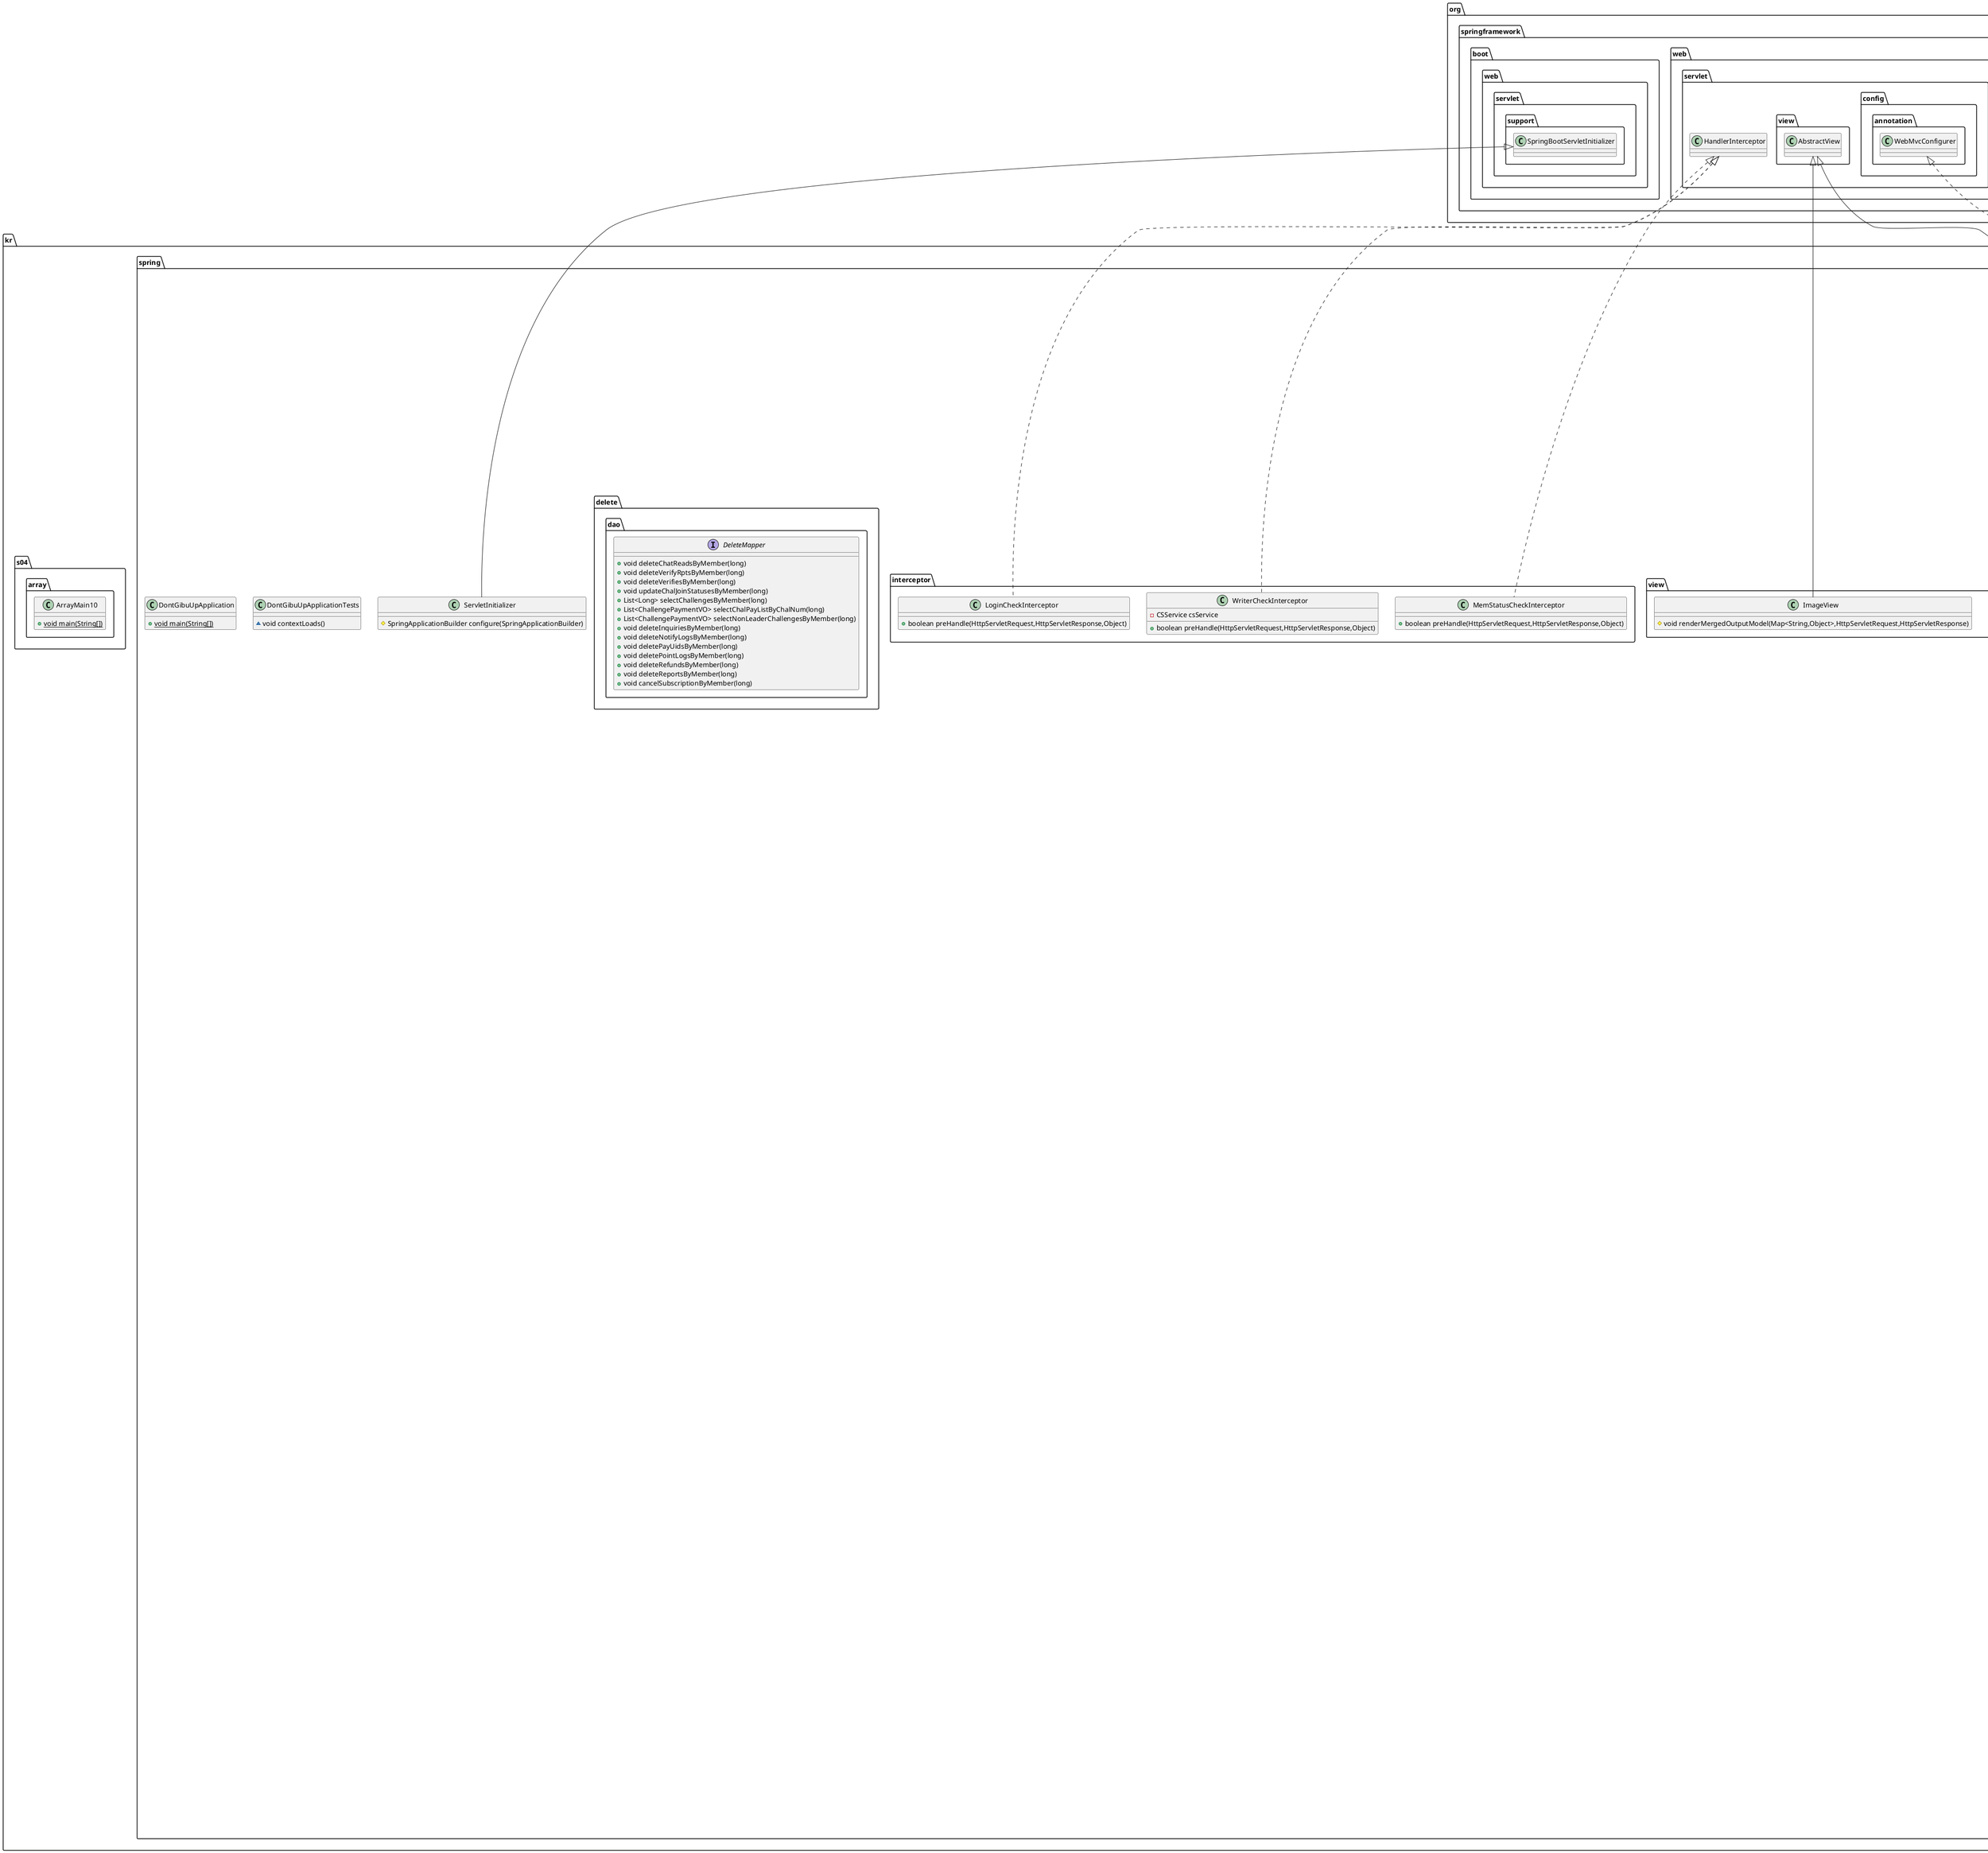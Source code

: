 @startuml
interface kr.spring.subscription.service.SubscriptionService {
+ long getSub_num()
+ void insertSubscription(SubscriptionVO)
+ void endSubscription(long)
+ SubscriptionVO getSubscriptionBySub_num(long)
+ void deleteSubscription(long)
+ int getTodayDate()
+ String getImpKeys(int)
+ String getImpSecret(int)
+ String getToken(int)
+ List<SubscriptionVO> getSubscriptionByDay(int)
+ void updateSub_status(long)
+ List<SubscriptionVO> getSubscriptionByMem_numWithCategories(long)
+ int getSubscriptionCountbyMem_num(long)
+ void modifyPayMethod(SubscriptionVO)
+ List<SubscriptionVO> getSubscriptionByD1(int)
+ int getSubscriptionCount(Map<String,Object>)
+ List<SubscriptionVO> getSubscription(Map<String,Object>)
+ long getPurchase_num(String)
+ long getDboxDoNum(String)
}

class kr.spring.point.service.PointServiceImpl {
~ PointMapper pointMapper
~ MemberMapper memberMapper
+ void insertPointLog(PointVO)
+ List<PointVO> getMemberPointList(Map<String,Object>)
+ Integer getMPointRowCount(Map<String,Object>)
+ void updateMemPointByAdmin(PointVO)
}


class kr.spring.config.SecurityConfig {
+ PasswordEncoder getPasswordEncoder()
+ SecurityFilterChain filterChain(HttpSecurity)
}

interface kr.spring.dbox.service.DboxService {
+ Long insertDbox(DboxVO)
+ void updateDboxStatus(long,int)
+ void updateDboxAcomment(long,String)
+ Integer selectListCount(Map<String,Object>)
+ List<DboxVO> selectList(Map<String,Object>)
+ Integer selectAdminListCount(Map<String,Object>)
+ List<DboxVO> selectAdminList(Map<String,Object>)
+ List<DboxVO> selectStatusUpdateList(int)
+ DboxVO selectDbox(long)
+ List<DboxVO> mainDboxList()
+ List<DboxBudgetVO> selectDboxBudgets(long)
+ void insertDboxDonation(DboxDonationVO)
+ List<DboxDonationVO> selectDboxDonations(long)
+ Integer selectDboxDonationsCount(long)
+ Long selecDoantionTotal(long)
+ DboxResultVO selectDboxResult(long)
+ void updatePayStatus(long,long)
+ int getDboxCountbyMem_num(Map<String,Object>)
+ List<DboxVO> getDboxByMem_num(Map<String,Object>)
+ List<DboxDonationVO> getDboxDonationVODboxNum(long)
+ void refund(RefundVO,DboxDonationVO)
}

class kr.spring.challenge.vo.ChallengeJoinVO {
- long chal_joi_num
- long chal_num
- long mem_num
- Integer dcate_num
- Double chal_joi_rate
- Double chal_joi_total
- Integer chal_joi_success
- Double chal_joi_refund
- Integer chal_joi_status
- Date chal_joi_date
- String chal_joi_ip
- String chal_title
- String chal_sdate
- String chal_edate
- Long chal_fee
- String dcate_charity
- int chal_freq
- String mem_nick
- String mem_photo
- int reported_num
- boolean isHost
}

interface kr.spring.config.validation.ValidationSequence {
}
interface kr.spring.goods.service.PurchaseService {
~ void insertPurchase(PurchaseVO)
~ List<CartVO> getPurchaseItems(long)
~ List<PurchaseVO> getPurchaseListByMember(long)
~ List<PurchaseVO> getAllPurchases()
~ void updateDeliveryStatus(int,String)
~ void updateRefundStatus(String,int)
~ void insertPurchaseWithCartItems(PurchaseVO)
~ void insertPurchaseItems(CartVO)
~ Long getSeq()
~ void updateDeliveryStatusByImpUid(String,String)
~ void updateStock(Map<String,Object>)
~ void updateStock(Long,Long,Integer)
~ Long getLastInsertedPurchaseNum()
~ PurchaseVO getPurchaseByImpUid(String)
}

interface kr.spring.cart.service.CartService {
+ void insertOrUpdateCart(CartVO)
+ List<CartVO> cartList(Map<String,Object>)
+ Integer cartRowCount(Map<String,Object>)
+ void deleteCart(int)
+ void updateCartQuantity(int,int)
}

class kr.spring.challenge.scheduler.ChallengeScheduler {
- {static} Logger logger
- ChallengeService challengeService
+ void processTodayExpiredChallenges()
}


interface kr.spring.payuid.service.PayuidService {
+ void registerPayUId(PayuidVO)
+ void deletePayuid(String)
+ List<PayuidVO> getPayUId(long)
+ PayuidVO getPayuidByMethod(PayuidVO)
+ PayuidVO getPayuidVOByPayuid(String)
+ String generateUUIDFromMem_num(long)
}

class kr.spring.member.controller.MemberController {
- MemberService memberService
- MemberOAuthService memberOAuthService
- RestTemplate restTemplate
- EmailService emailService
- ServletContext servletContext
- NotifyService notifyService
- String k_client_id
- String k_redirect_uri
- String k_client_secret
- String n_client_id
- String n_redirect_uri
- String n_client_secret
+ MemberVO initCommand()
+ String signupForm(String,HttpSession)
+ String signup(MemberVO,BindingResult,RedirectAttributes,HttpServletRequest,HttpSession)
+ String signupResult(Model,HttpSession)
+ String getKakaoLogin()
+ ResponseEntity<?> kakaoCallback(String,RedirectAttributes,HttpSession)
+ String signupFormKakao(HttpSession,Model)
+ String signupKakao(MemberVO,BindingResult,Model,HttpServletRequest,HttpSession)
+ String getNaverLogin()
~ ResponseEntity<?> naverCallback(String,String,RedirectAttributes,HttpSession)
+ String loginForm(HttpSession,Model)
+ String login(MemberVO,BindingResult,HttpSession)
+ String logout(HttpSession)
+ String logoutNaver(HttpSession)
+ String findPasswordForm()
+ String findPassword(String,HttpSession,Model,HttpServletRequest)
+ String changePasswordForm()
+ String changePassword(MemberVO,BindingResult,Model,HttpServletRequest,HttpSession)
+ String changePasswordResult(Model,HttpSession)
- String loadHtmlTemplate(String,String)
- String adminMemberList(int,int,String,String,Model)
- String adminMemberPoint(int,int,String,String,Model)
+ String statusAdmin(long,Model)
+ String authChange(long,int)
}


class kr.spring.category.vo.DonationCategoryVO {
- long dcate_num
- String dcate_name
- String dcate_charity
- String dcate_icon
- String dcate_content
- String dcate_banner
- MultipartFile iconUpload
- MultipartFile bannerUpload
}

interface kr.spring.refund.service.RefundService {
+ void insertRefund(RefundVO)
+ int getRefundCount(Map<String,Object>)
+ List<RefundVO> getRefundList(Map<String,Object>)
+ List<RefundVO> getRefundListByMemnum(Map<String,Object>)
+ RefundVO getRefundVOByReNum(long)
+ void deleteRefund(long)
+ void updateRefundStatus(long,int)
}

interface kr.spring.data.dao.DataMapper {
+ TotalVO selectTotalMain()
}

class kr.spring.challenge.vo.ChallengeFavVO {
- long chal_num
- long mem_num
}

class kr.spring.member.service.MemberServiceImpl {
~ MemberMapper memberMapper
~ PointService pointService
~ NotifyService notifyService
~ PasswordEncoder pwEncoder
~ CartMapper cartMapper
~ ChallengeMapper challengeMapper
~ DeleteMapper deleteMapper
+ void insertMember(MemberVO)
+ boolean isCheckedPassword(MemberVO,String)
+ MemberVO selectMember(Long)
+ MemberVO selectMemberDetail(Long)
+ MemberVO selectMemberByEmail(String)
+ MemberVO selectMemberByNick(String)
+ String generateUniqueRCode()
+ boolean checkIfRCodeIsUnique(String)
+ Long selectMemNumByRCode(String)
+ void updateMemPhoto(MemberVO)
+ void updateMember(MemberVO)
+ void updateMemPoint(PointVO)
+ MemberTotalVO selectMemberTotal(long)
+ int selectMemberPaymentCount(Map<String,Object>)
+ List<PaymentVO> selectMemberPayment(Map<String,Object>)
+ void updatePassword(MemberVO)
+ String getPasswordVerificationCode()
- String createCode()
+ List<MemberVO> selectMemberList(Map<String,Object>)
+ int selectMemberCount(Map<String,Object>)
+ void updateMemStatus(MemberVO)
+ void updateMemAuth(long,int)
}


class kr.spring.ServletInitializer {
# SpringApplicationBuilder configure(SpringApplicationBuilder)
}

class kr.spring.challenge.vo.ChallengeVerifyVO {
- long chal_ver_num
- long chal_joi_num
- long mem_num
- String chal_content
- MultipartFile upload
- String chal_ver_photo
- int chal_ver_status
- int chal_ver_report
- Date chal_reg_date
- long chal_num
- int reported_num
}

class kr.spring.util.DurationFromNow {
+ {static} String getTimeDiffLabel(String)
+ {static} String getTimeDiffLabel(Date)
+ {static} String getTimeDiffLabel(String,String)
+ {static} String getTimeDiffLabel(Date,Date)
}

interface kr.spring.subscription.dao.SubscriptionMapper {
+ long getSub_num()
+ void insertSubscription(SubscriptionVO)
+ SubscriptionVO getSubscriptionBySub_num(long)
+ void endSubscription(long)
+ void modifyPayMethod(SubscriptionVO)
+ void updateSub_status(long)
+ int getSubscriptionCountbyMem_num(long)
+ List<SubscriptionVO> getSubscriptionByMem_num(long)
+ int getSubscriptionCount(Map<String,Object>)
+ List<SubscriptionVO> getSubscription(Map<String,Object>)
+ void deleteSubscription(long)
+ String getImpKeys(int)
+ String getImpSecret(int)
+ List<SubscriptionVO> getSubscriptionByDay(int)
+ List<SubscriptionVO> getSubscriptionByD1(int)
+ long getPurchase_num(String)
+ long getDboxDoNum(String)
}

interface kr.spring.cs.service.CSService {
+ void insertInquiry(InquiryVO)
+ InquiryVO selectInquiryDetail(long)
+ List<InquiryVO> selectInquiryList(Map<String,Object>)
+ int selectInquiryListCount(Map<String,Object>)
+ List<InquiryVO> selectInquiryListByMemNum(long)
+ void updateInquiry(InquiryVO)
+ void deleteInquiry(long)
+ void replyInquiry(InquiryVO)
+ List<FaqVO> selectFaqList(Map<String,Object>)
+ long insertFaq(FaqVO)
+ void updateFaq(FaqVO)
+ void deleteFaq(long)
+ void insertReport(ReportVO)
+ int selectReportListCount(Map<String,Object>)
+ List<ReportVO> selectReportList(Map<String,Object>)
+ ReportVO selectReportDetail(long)
+ void replyReport(ReportVO)
+ void deleteReport(long)
+ List<ReportVO> selectReportListByMemNum(long)
}

class kr.spring.goods.service.GoodsServiceImpl {
~ GoodsMapper goodsMapper
+ void insertGoods(GoodsVO)
+ List<GoodsVO> selectList(Map<String,Object>,Integer)
+ Integer selectRowCount(Map<String,Object>)
+ void updateGoods(GoodsVO)
+ GoodsVO detailGoods(long)
+ void deleteGoods(long)
+ List<Map<String,Object>> getCategories()
+ void updatePayStatus(long,long)
+ GoodsVO todayGoods()
}


interface kr.spring.member.service.MemberDeleteService {
+ void deleteAccount(long)
}

class kr.spring.subscription.service.SubscriptionServiceImpl {
- SubscriptionMapper subscriptionMapper
- CategoryMapper categoryMapper
+ String getToken(int)
+ String getImpKeys(int)
+ String getImpSecret(int)
+ long getSub_num()
+ void insertSubscription(SubscriptionVO)
+ void endSubscription(long)
+ SubscriptionVO getSubscriptionBySub_num(long)
+ void deleteSubscription(long)
+ int getTodayDate()
+ List<SubscriptionVO> getSubscriptionByDay(int)
+ void updateSub_status(long)
+ List<SubscriptionVO> getSubscriptionByMem_numWithCategories(long)
+ int getSubscriptionCountbyMem_num(long)
+ void modifyPayMethod(SubscriptionVO)
+ List<SubscriptionVO> getSubscriptionByD1(int)
+ int getSubscriptionCount(Map<String,Object>)
+ List<SubscriptionVO> getSubscription(Map<String,Object>)
+ long getPurchase_num(String)
+ long getDboxDoNum(String)
}


class kr.spring.point.vo.PointVO {
+ long point_num
+ long mem_num
+ int pevent_type
+ int point_amount
+ String pevent_detail
+ Date point_date
+ <<Create>> PointVO(int,int)
+ <<Create>> PointVO(int,int,long)
}


class kr.spring.goods.controller.GoodsController {
- GoodsService goodsService
- CategoryService categoryService
+ GoodsVO initCommand()
+ String getlist(int,int,int,String,String,Model,HttpSession)
+ ModelAndView process(long)
+ String form()
+ String submit(GoodsVO,BindingResult,HttpServletRequest,HttpSession,Model)
+ String updateForm(long,HttpSession,Model)
+ String updateSubmit(GoodsVO,BindingResult,HttpSession,Model)
+ String deleteSubmit1(long,HttpSession,Model)
+ String deleteSubmit(long,HttpSession,Model)
}


class kr.spring.dbox.vo.DboxResultVO {
- long dbox_num
- long dbox_res_total
- int dbox_res_count
- String dbox_res_report
}

class kr.spring.challenge.controller.ChallengeAjaxController {
- ChallengeService challengeService
- CategoryService categoryService
- MemberService memberService
- IamportClient impClient
- String apiKey
- String secretKey
+ Map<String,Object> getList(int,int,int,String,String,String,String,String,HttpSession)
+ Map<String,Object> joinMemberList(int,long,long,int)
+ Map<String,Object> verifyMemberList(int,long,long,int,HttpSession)
+ Map<String,Object> reportChallengeVerify(Map<String,Long>,HttpSession)
+ Map<String,Object> cancelChallengeVerify(Map<String,Long>,HttpSession)
+ Map<String,Object> recoverChallengeVerify(Map<String,Long>,HttpSession)
+ void initImp()
+ IamportResponse<Payment> validateIamportWrite(String,long,HttpSession)
+ Map<String,String> saveChallengeInfoWrite(Map<String,Object>,HttpSession,HttpServletRequest)
+ IamportResponse<Payment> validateIamport(String,HttpSession,HttpServletRequest)
+ Map<String,String> saveChallengeInfo(Map<String,Object>,HttpSession,HttpServletRequest)
+ void deleteImg(HttpSession,HttpServletRequest)
+ Map<String,Object> joinChallengeChat(Long,HttpSession)
+ Map<String,String> writeChallengeChat(long,String,MultipartFile,HttpSession,HttpServletRequest)
+ Map<String,Object> readChallengeChat(long,HttpSession)
+ Map<String,Object> getFav(ChallengeFavVO,HttpSession)
+ Map<String,Object> writeFav(ChallengeFavVO,HttpSession)
+ ResponseEntity<String> deleteChallengeJoin(Map<String,Object>,HttpSession)
}


class kr.spring.challenge.service.ChallengeServiceImpl {
~ ChallengeMapper challengeMapper
~ MemberMapper memberMapper
~ PointService pointService
~ MemberService memberService
~ NotifyService notifyService
- IamportClient impClient
- String apiKey
- String secretKey
+ void initImp()
+ void insertChallenge(ChallengeVO,ChallengeJoinVO,ChallengePaymentVO,ChallengeChatVO)
+ List<ChallengeVO> selectList(Map<String,Object>)
+ Integer selectRowCount(Map<String,Object>)
+ ChallengeVO selectChallenge(Long)
+ void updateChallenge(Long)
+ void deleteChalPhoto(Long)
+ int countCurrentParticipants(long)
+ void insertChallengeJoin(ChallengeJoinVO,ChallengePaymentVO)
+ List<ChallengeJoinVO> selectChallengeJoinList(Map<String,Object>)
+ ChallengeJoinVO selectChallengeJoin(Long)
+ void deleteChallengeJoinsByChallengeId(Long)
+ boolean isChallengeLeader(Long,Long)
+ Long selectLeaderJoiNum(Long)
+ ChallengeReviewVO selectChallengeReviewByMemberAndChallenge(Map<String,Object>)
+ void insertChallengePayment(ChallengePaymentVO)
+ List<ChallengePaymentVO> selectChallengePaymentList(Long)
+ void insertChallengeVerify(ChallengeVerifyVO)
+ Integer selectChallengeVerifyListRowCount(Map<String,Object>)
+ List<ChallengeVerifyVO> selectChallengeVerifyList(Map<String,Object>)
+ ChallengeVerifyVO selectChallengeVerify(Long)
+ void updateChallengeVerify(ChallengeVerifyVO)
+ void deleteChallengeVerify(Long)
+ int countWeeklyVerify(Long,LocalDate,int)
+ Integer countTodayVerify(Long)
+ List<ChallengeJoinVO> selectJoinMemberList(Map<String,Object>)
+ Integer selectJoinMemberRowCount(Map<String,Object>)
+ void insertChallengeReview(ChallengeReviewVO)
+ List<ChallengeReviewVO> selectChallengeReviewList(Long)
+ ChallengeReviewVO selectChallengeReview(Long)
+ void updateChallengeReview(ChallengeReviewVO)
+ void deleteChallengeReview(Long)
+ Integer selectChallengeJoinListRowCount(Map<String,Object>)
+ void cancelChallengeJoin(Long,Long)
+ void cancelChallenge(Long)
+ void givePointsForReview(ChallengeReviewVO)
+ void insertChallengeChat(ChallengeChatVO)
+ List<ChallengeChatVO> selectChallengeChat(Map<String,Object>)
+ void deleteChallengeChat(Long)
+ ChallengeFavVO selectFav(ChallengeFavVO)
+ Integer selectFavCount(Long)
+ void insertFav(ChallengeFavVO)
+ void deleteFav(ChallengeFavVO)
+ void updateVerifyStatus(Map<String,Long>)
+ void insertVerifyReport(ChallengeVerifyRptVO)
+ void processTodayExpiredChallenges()
- void processChallenge(ChallengeVO)
+ void refundPointsToUsers(Long)
- int calculateReturnPoint(ChallengeJoinVO)
- int calculateAchieveRate(ChallengeJoinVO)
+ List<ChallengeVO> selectChallengeList(Map<String,Object>)
+ int selectChallengeCount(Map<String,Object>)
+ ChallengePaymentVO selectChallengePayment(Long)
+ List<ChallengeVO> getPopularChallenges()
+ List<ChallengeVO> getExerciseChallenges()
}


class kr.spring.goods.vo.PurchaseVO {
- Long purchase_num
- long mem_num
- long item_num
- String item_name
- String imp_uid
- String Merchant_uid
- int amount
- int pay_price
- String buyer_name
- String buyer_email
- String item_photo
- Date payDate
- int payStatus
- String deliveryStatus
- int pamount
- int totalAmount
- String delivery_address
- int point_used
- Long cartItemNum
- String cartItemPrice
- int cartQuantity
- String cartItemName
- String cartItemPhoto
- List<CartVO> cart_items
+ List<CartVO> getCart_items()
+ void setCart_items(List<CartVO>)
+ long getMem_num()
+ void setMem_num(long)
}


class kr.spring.DontGibuUpApplicationTests {
~ void contextLoads()
}

interface kr.spring.data.service.DataService {
+ TotalVO selectTotalMain()
}

class kr.spring.dbox.vo.DboxBudgetVO {
- String dbox_bud_purpose
- long dbox_bud_price
- long dbox_num
}

class kr.spring.goods.vo.GoodsVO {
- Long item_status
- long item_num
- Long dcate_num
- String item_name
- String item_photo
- String item_detail
- Long item_price
- Long item_stock
- Date item_reg_date
- Date item_mdate
- MultipartFile upload
}

class kr.spring.cs.service.CSServiceImpl {
~ CSMapper csMapper
~ MemberMapper memberMapper
~ NotifyService notifyService
+ void insertInquiry(InquiryVO)
+ InquiryVO selectInquiryDetail(long)
+ List<InquiryVO> selectInquiryList(Map<String,Object>)
+ int selectInquiryListCount(Map<String,Object>)
+ List<InquiryVO> selectInquiryListByMemNum(long)
+ void updateInquiry(InquiryVO)
+ void deleteInquiry(long)
+ void replyInquiry(InquiryVO)
+ List<FaqVO> selectFaqList(Map<String,Object>)
+ long insertFaq(FaqVO)
+ void updateFaq(FaqVO)
+ void deleteFaq(long)
+ void insertReport(ReportVO)
+ int selectReportListCount(Map<String,Object>)
+ List<ReportVO> selectReportList(Map<String,Object>)
+ ReportVO selectReportDetail(long)
+ void replyReport(ReportVO)
+ void deleteReport(long)
+ List<ReportVO> selectReportListByMemNum(long)
}


class kr.spring.main.controller.MainController {
~ DataService dataService
- ChallengeService challengeService
- GoodsService goodsService
- DboxService dboxService
- CategoryService categoryService
+ String init()
+ String main(Model)
+ String adminMain()
+ String main2()
}


class kr.spring.category.controller.CategoryAjaxController {
- CategoryService categoryService
+ Map<String,String> processFile(Long,HttpSession,HttpServletRequest)
}


class kr.spring.payuid.controller.PayuidController {
- PayuidService payuidService
}

interface kr.spring.cs.dao.CSMapper {
+ void insertInquiry(InquiryVO)
+ InquiryVO selectInquiryDetail(long)
+ List<InquiryVO> selectInquiryList(Map<String,Object>)
+ int selectInquiryListCount(Map<String,Object>)
+ List<InquiryVO> selectInquiryListByMemNum(long)
+ void updateInquiry(InquiryVO)
+ void deleteInquiry(long)
+ void replyInquiry(InquiryVO)
+ List<FaqVO> selectFaqList(Map<String,Object>)
+ void insertFaq(FaqVO)
+ void updateFaq(FaqVO)
+ void deleteFaq(long)
+ long selectFaqNum()
+ void insertReport(ReportVO)
+ int selectReportListCount(Map<String,Object>)
+ List<ReportVO> selectReportList(Map<String,Object>)
+ ReportVO selectReportDetail(long)
+ void replyReport(ReportVO)
+ void deleteReport(long)
+ List<ReportVO> selectReportListByMemNum(long)
}

class kr.spring.notify.vo.NotifyVO {
- long not_num
- long mem_num
- int notify_type
- String not_message
- String not_url
- String not_datetime
- Date not_read_datetime
}

class kr.spring.member.controller.MyPageController {
~ MemberService memberService
~ PointService pointService
~ CSService csService
~ DboxService dboxService
~ MemberDeleteService memberDeleteService
+ MemberVO initCommandMember()
+ InquiryVO initCommandInquiry()
+ String myPage()
+ String memberInfo(HttpSession,Model)
+ String updateMemberInfo(MemberVO,BindingResult,HttpSession,Model)
+ String changePasswordForm(Model,HttpSession)
+ String changePassword(MemberVO,BindingResult,Model,HttpServletRequest,HttpSession)
+ String deleteAccountForm(Model,HttpSession)
+ String deleteAccount(MemberVO,BindingResult,Model,HttpServletRequest,HttpSession)
+ String inviteFriendEvent(HttpSession,Model)
+ String memberPoint(int,HttpSession,Model)
+ String memberPayment(int,HttpSession,Model)
+ String memberInquiry(Model,HttpSession)
+ String memberInquiryDetail(long,Model)
+ String download(long,HttpServletRequest,Model)
+ String modifyForm(long,Model)
+ String modify(InquiryVO,BindingResult,HttpServletRequest,HttpSession,Model)
+ String deleteInquiry(long)
+ String memberReport(Model,HttpSession)
+ String memberReportDetail(long,Model)
+ String downloadReport(long,HttpServletRequest,Model)
+ String deleteReport(long)
+ String dboxMyPropose(int,HttpSession,Model)
+ String dboxMyDonation()
}


interface kr.spring.point.dao.PointMapper {
+ void insertPointLog(PointVO)
+ List<PointVO> getMemberPointList(Map<String,Object>)
+ Integer getMPointRowCount(Map<String,Object>)
}

class kr.spring.websocket.SocketHandler {
- Map<String,WebSocketSession> users
- ObjectMapper objectMapper
+ void afterConnectionEstablished(WebSocketSession)
+ void afterConnectionClosed(WebSocketSession,CloseStatus)
# void handleTextMessage(WebSocketSession,TextMessage)
- void handleChatMessage(WebSocketSession,JsonNode)
- void handleUpdateReadCount(JsonNode)
+ void handleTransportError(WebSocketSession,Throwable)
}


class kr.spring.category.service.CategoryServiceImpl {
~ CategoryMapper categoryMapper
+ void insertDonationCategory(DonationCategoryVO)
+ List<DonationCategoryVO> selectList()
+ List<DonationCategoryVO> selectListNoPage()
+ DonationCategoryVO selectDonationCategory(Long)
+ void updateDonationCategory(DonationCategoryVO)
+ void deleteDonationCategory(Long)
+ int getListCount(Map<String,Object>)
+ void deleteFile(Long)
+ void insertChallengeCategory(ChallengeCategoryVO)
+ int getChalCateCount(Map<String,Object>)
+ List<ChallengeCategoryVO> selectChalCateList()
+ ChallengeCategoryVO selectChallengeCategory(Long)
+ void updateChallengeCategory(ChallengeCategoryVO)
+ void deleteChallengeCategory(Long)
}


class kr.spring.view.DownloadView {
# void renderMergedOutputModel(Map<String,Object>,HttpServletRequest,HttpServletResponse)
}

class kr.spring.util.PagingUtil {
- int startRow
- int endRow
- StringBuffer page
+ <<Create>> PagingUtil(int,int,int)
+ <<Create>> PagingUtil(int,int,int,int,String)
+ <<Create>> PagingUtil(int,int,int,int,String,String)
+ <<Create>> PagingUtil(String,String,int,int,int,int,String)
+ <<Create>> PagingUtil(String,String,int,int,int,int,String,String)
+ StringBuffer getPage()
+ int getStartRow()
+ int getEndRow()
}


class kr.spring.subscription.controller.SubscriptionController {
- SubscriptionService subscriptionService
- PayuidService payuidService
- CategoryService categoryService
- MemberService memberService
- Sub_paymentService sub_paymentService
~ NotifyService notifyService
~ CSService csService
~ RefundService refundService
~ GoodsService goodsService
~ DboxService dboxService
- IamportClient impClient
- String apiKey
- String secretKey
+ void initImp()
+ String subScriptionMain(Model)
+ String signup(SubscriptionVO,Model,HttpServletRequest,HttpSession,RedirectAttributes,String)
+ String getpayuid(MemberVO,PayuidVO,SubscriptionVO,Model)
+ Map getNewpayuid(SubscriptionVO,Model,HttpServletRequest,RedirectAttributes)
+ ResponseEntity<Map<String,String>> signUp(String,long)
+ String showResult(Model)
+ Map<String,String> deletePayuid(String,long,HttpSession)
+ String insertSub_Payment(String,long)
+ void SubscriptionPayment()
+ void performDailyTask()
+ {static} int getNextDayOfMonthAsInt(LocalDate)
+ String subscriptionList(HttpSession,Model,int,String,String,String)
+ String paymentHistory(HttpSession,Model,int,String,String,String)
+ ModelAndView subscriptionDetail(long,Model)
+ Map<String,String> updateSub_status(long,HttpSession)
+ String getListRefund(HttpSession,Model,int,int)
+ String getSubscriptionList(HttpSession,Model,int,String,String)
+ Map<String,String> insertRefund(HttpServletRequest,HttpSession,RefundVO,long)
+ Map<String,String> refund(RefundVO,HttpSession)
+ Map<String,String> approvalRefund(RefundVO,HttpSession)
+ Map<String,String> insertRefundByType(HttpServletRequest,HttpSession,RefundVO)
}


class kr.spring.main.controller.CommonController {
+ Map<String,Object> uploadImage(MultipartFile,HttpSession,HttpServletRequest,HttpServletResponse)
}

class kr.spring.config.SchedulerConfig {
+ ThreadPoolTaskScheduler taskScheduler()
}

class kr.spring.util.RCodeGenerator {
- {static} String CHARACTERS
- {static} int CODE_LENGTH
- {static} Random RANDOM
+ {static} String generateRCode()
}


class kr.spring.cs.vo.InquiryVO {
- Long inquiry_num
- long mem_num
- Integer inquiry_category
- String inquiry_title
- String inquiry_filename
- String inquiry_content
- String inquiry_reply
- Date inquiry_date
- Date inquiry_rdate
- MultipartFile upload
- String file_deleted
- String mem_nick
- String mem_email
}

class kr.spring.challenge.vo.ChallengeReviewVO {
- long chal_rev_num
- long chal_num
- long mem_num
- String chal_rev_ip
- Date chal_rev_date
- Date chal_rev_mdate
- int chal_rev_grade
- String chal_rev_content
- String mem_nick
- String mem_photo
}

interface kr.spring.dbox.vo.DboxValidationGroup_2 {
}
interface kr.spring.refund.dao.RefundMapper {
+ void insertRefund(RefundVO)
+ int getRefundCount(Map<String,Object>)
+ List<RefundVO> getRefundList(Map<String,Object>)
+ List<RefundVO> getRefundListByMemnum(Map<String,Object>)
+ void deleteRefund(long)
+ RefundVO getRefundVOByReNum(long)
+ void updateRefundStatus(long,int)
}

class kr.spring.cart.service.CartServiceImpl {
~ CartMapper cartMapper
+ void insertOrUpdateCart(CartVO)
+ List<CartVO> cartList(Map<String,Object>)
+ Integer cartRowCount(Map<String,Object>)
+ void deleteCart(int)
+ void updateCartQuantity(int,int)
}


interface kr.spring.member.service.MemberOAuthService {
+ String getKakaoAccessToken(String)
+ UserInfo getKakaoInfo(String)
+ void kakaoDisconnect(String)
+ String getNaverAccessToken(String,String)
+ UserInfo getNaverInfo(String)
}

interface kr.spring.member.service.MemberService {
+ void insertMember(MemberVO)
+ boolean isCheckedPassword(MemberVO,String)
+ MemberVO selectMember(Long)
+ MemberVO selectMemberDetail(Long)
+ MemberVO selectMemberByEmail(String)
+ MemberVO selectMemberByNick(String)
+ String generateUniqueRCode()
+ boolean checkIfRCodeIsUnique(String)
+ Long selectMemNumByRCode(String)
+ MemberTotalVO selectMemberTotal(long)
+ int selectMemberPaymentCount(Map<String,Object>)
+ List<PaymentVO> selectMemberPayment(Map<String,Object>)
+ void updateMemPhoto(MemberVO)
+ void updateMember(MemberVO)
+ void updatePassword(MemberVO)
+ String getPasswordVerificationCode()
+ void updateMemPoint(PointVO)
+ List<MemberVO> selectMemberList(Map<String,Object>)
+ int selectMemberCount(Map<String,Object>)
+ void updateMemStatus(MemberVO)
+ void updateMemAuth(long,int)
}

class kr.spring.member.service.MemberDeleteServiceImpl {
~ MemberMapper memberMapper
~ PointService pointService
~ NotifyService notifyService
~ PasswordEncoder pwEncoder
~ CartMapper cartMapper
~ ChallengeMapper challengeMapper
~ DeleteMapper deleteMapper
~ MemberService memberService
- IamportClient impClient
- String apiKey
- String secretKey
+ void initImp()
+ void deleteAccount(long)
}


class kr.spring.cs.vo.FaqVO {
- long faq_num
- int faq_category
- String faq_question
- String faq_answer
+ <<Create>> FaqVO(int,String,String)
+ <<Create>> FaqVO(long,String,String)
}


class kr.spring.member.vo.PaymentVO {
- int type
- String payment_id
- String id
- String mem_num
- String price
- String donation
- String point
- String status
- String pay_date
- String ref
}

class kr.spring.subscription.vo.Sub_paymentVO {
- long sub_pay_num
- long mem_num
- long sub_num
- int sub_price
- String sub_pay_date
- int sub_pay_status
- long dcate_num
- String dcate_name
- String dcate_charity
- String sub_method
- String easypay_method
- String card_nickname
}

class kr.spring.refund.service.RefundServiceImpl {
~ RefundMapper refundMapper
+ void insertRefund(RefundVO)
+ List<RefundVO> getRefundList(Map<String,Object>)
+ List<RefundVO> getRefundListByMemnum(Map<String,Object>)
+ void deleteRefund(long)
+ void updateRefundStatus(long,int)
+ int getRefundCount(Map<String,Object>)
+ RefundVO getRefundVOByReNum(long)
}


class kr.spring.config.validation.ValidationGroups {
}
interface kr.spring.config.validation.ValidationGroups$NotNullGroup {
}
interface kr.spring.config.validation.ValidationGroups$PatternCheckGroup {
}
interface kr.spring.config.validation.ValidationGroups$SizeCheckGroup {
}
interface kr.spring.config.validation.ValidationGroups$TypeCheckGroup {
}
class kr.spring.goods.service.PurchaseServiceImpl {
- PurchaseMapper purchaseMapper
- GoodsMapper goodsMapper
~ NotifyService notifyService
+ void insertPurchase(PurchaseVO)
+ void insertPurchaseWithCartItems(PurchaseVO)
+ List<CartVO> getPurchaseItems(long)
+ List<PurchaseVO> getPurchaseListByMember(long)
+ Long getLastInsertedPurchaseNum()
+ List<PurchaseVO> getAllPurchases()
+ PurchaseVO getPurchaseByImpUid(String)
+ void updateDeliveryStatus(int,String)
+ void updateDeliveryStatusByImpUid(String,String)
+ void updateRefundStatus(String,int)
+ Long getSeq()
+ void insertPurchaseItems(CartVO)
+ void updateStock(Long,Long,Integer)
+ void updateStock(Map<String,Object>)
}


class kr.spring.dbox.vo.DboxFavVO {
- long dbox_num
- long mem_num
}

class kr.spring.subscription.vo.GetTokenVO {
- String access_token
- long now
- long expired_at
}

class kr.spring.goods.controller.adminController {
- PurchaseService purchaseService
- NotifyService notifyService
+ String getPurchaseList(Model)
+ String updateDeliveryStatus(String,String)
}


class kr.spring.dbox.service.DboxServiceImpl {
~ DboxMapper dboxMapper
~ SubscriptionMapper subscriptionMapper
~ MemberMapper memberMapper
~ NotifyMapper notifyMapper
~ SubscriptionService subscriptionService
+ Long insertDbox(DboxVO)
+ void updateDboxStatus(long,int)
+ void updateDboxAcomment(long,String)
+ Integer selectListCount(Map<String,Object>)
+ List<DboxVO> selectList(Map<String,Object>)
+ Integer selectAdminListCount(Map<String,Object>)
+ List<DboxVO> selectAdminList(Map<String,Object>)
+ List<DboxVO> selectStatusUpdateList(int)
+ List<DboxVO> mainDboxList()
+ DboxVO selectDbox(long)
+ List<DboxBudgetVO> selectDboxBudgets(long)
+ void insertDboxDonation(DboxDonationVO)
+ List<DboxDonationVO> selectDboxDonations(long)
+ Integer selectDboxDonationsCount(long)
+ Long selecDoantionTotal(long)
+ DboxResultVO selectDboxResult(long)
+ void updatePayStatus(long,long)
+ int getDboxCountbyMem_num(Map<String,Object>)
+ List<DboxVO> getDboxByMem_num(Map<String,Object>)
+ List<DboxDonationVO> getDboxDonationVODboxNum(long)
+ void refund(RefundVO,DboxDonationVO)
}


class kr.spring.category.vo.ChallengeCategoryVO {
- int ccate_num
- String ccate_name
}

class kr.spring.refund.vo.RefundVO {
- long refund_num
- long mem_num
- int payment_type
- String imp_uid
- int amount
- int reason
- String reason_other
- int return_point
- String reg_date
- String refund_date
- int refund_status
- long id
}

class kr.spring.DontGibuUpApplication {
+ {static} void main(String[])
}

interface kr.spring.payuid.dao.PayuidMapper {
+ void registerPayUId(PayuidVO)
+ void deletePayuid(String)
+ List<PayuidVO> getPayUId(long)
+ PayuidVO getPayuidByMethod(PayuidVO)
+ PayuidVO getPayuidVOByPayuid(String)
+ String generateUUIDFromMem_num(long)
}

class kr.spring.cs.vo.ReportVO {
- long report_num
- long mem_num
- long reported_mem_num
- Integer report_type
- String report_content
- String report_filename
- String report_reply
- Date report_rdate
- Integer report_status
- Date report_date
- String mem_nick
- String reported_mem_nick
- int reported_mem_status
- Integer report_source
- Long chal_num
- Long chal_rev_num
- Long dbox_re_num
- MultipartFile upload
}

class kr.spring.util.CaptchaUtil {
+ {static} String get(String,Map<String,String>)
+ {static} byte[] getCaptchaImage(String,Map<String,String>)
- {static} byte[] getImage(InputStream)
- {static} HttpURLConnection connect(String)
- {static} String readBody(InputStream)
}

class kr.spring.challenge.vo.ChallengePaymentVO {
- long chal_pay_num
- long chal_joi_num
- long mem_num
- String od_imp_uid
- int chal_pay_price
- int chal_point
- Date chal_pay_date
- int chal_pay_status
- long chal_num
}

interface kr.spring.point.service.PointService {
+ void insertPointLog(PointVO)
+ List<PointVO> getMemberPointList(Map<String,Object>)
+ Integer getMPointRowCount(Map<String,Object>)
+ void updateMemPointByAdmin(PointVO)
}

class kr.spring.interceptor.LoginCheckInterceptor {
+ boolean preHandle(HttpServletRequest,HttpServletResponse,Object)
}

interface kr.spring.challenge.service.ChallengeService {
+ void insertChallenge(ChallengeVO,ChallengeJoinVO,ChallengePaymentVO,ChallengeChatVO)
+ List<ChallengeVO> selectList(Map<String,Object>)
+ Integer selectRowCount(Map<String,Object>)
+ ChallengeVO selectChallenge(Long)
+ void updateChallenge(Long)
+ void cancelChallenge(Long)
+ void deleteChalPhoto(Long)
+ int countCurrentParticipants(long)
+ void insertChallengeJoin(ChallengeJoinVO,ChallengePaymentVO)
+ Integer selectChallengeJoinListRowCount(Map<String,Object>)
+ List<ChallengeJoinVO> selectChallengeJoinList(Map<String,Object>)
+ ChallengeJoinVO selectChallengeJoin(Long)
+ Integer selectJoinMemberRowCount(Map<String,Object>)
+ List<ChallengeJoinVO> selectJoinMemberList(Map<String,Object>)
+ void deleteChallengeJoinsByChallengeId(Long)
+ void cancelChallengeJoin(Long,Long)
+ boolean isChallengeLeader(Long,Long)
+ Long selectLeaderJoiNum(Long)
+ ChallengeReviewVO selectChallengeReviewByMemberAndChallenge(Map<String,Object>)
+ void insertChallengePayment(ChallengePaymentVO)
+ ChallengePaymentVO selectChallengePayment(Long)
+ List<ChallengePaymentVO> selectChallengePaymentList(Long)
+ void insertChallengeVerify(ChallengeVerifyVO)
+ Integer selectChallengeVerifyListRowCount(Map<String,Object>)
+ List<ChallengeVerifyVO> selectChallengeVerifyList(Map<String,Object>)
+ ChallengeVerifyVO selectChallengeVerify(Long)
+ void updateChallengeVerify(ChallengeVerifyVO)
+ void deleteChallengeVerify(Long)
+ int countWeeklyVerify(Long,LocalDate,int)
+ Integer countTodayVerify(Long)
+ void updateVerifyStatus(Map<String,Long>)
+ void insertVerifyReport(ChallengeVerifyRptVO)
+ void insertChallengeReview(ChallengeReviewVO)
+ List<ChallengeReviewVO> selectChallengeReviewList(Long)
+ ChallengeReviewVO selectChallengeReview(Long)
+ void updateChallengeReview(ChallengeReviewVO)
+ void deleteChallengeReview(Long)
+ void insertChallengeChat(ChallengeChatVO)
+ List<ChallengeChatVO> selectChallengeChat(Map<String,Object>)
+ void deleteChallengeChat(Long)
+ ChallengeFavVO selectFav(ChallengeFavVO)
+ Integer selectFavCount(Long)
+ void insertFav(ChallengeFavVO)
+ void deleteFav(ChallengeFavVO)
+ void processTodayExpiredChallenges()
+ void refundPointsToUsers(Long)
+ List<ChallengeVO> selectChallengeList(Map<String,Object>)
+ int selectChallengeCount(Map<String,Object>)
+ List<ChallengeVO> getPopularChallenges()
+ List<ChallengeVO> getExerciseChallenges()
}

class kr.spring.goods.util.fileUtil {
+ {static} String createFile(HttpServletRequest,MultipartFile)
}

class kr.spring.data.service.DataServiceImpl {
~ DataMapper dataMapper
+ TotalVO selectTotalMain()
}


class kr.spring.util.FileUtil {
- {static} String UPLOAD_PATH
+ {static} String createFile(HttpServletRequest,MultipartFile)
+ {static} String createFileDbox(HttpServletRequest,MultipartFile)
+ {static} void removeFile(HttpServletRequest,String)
+ {static} void removeFileDbox(HttpServletRequest,String)
+ {static} byte[] getBytes(String)
}


class kr.spring.cart.controller.CartController {
- CartService cartService
+ CartVO initCommand()
+ String insertCart(long,long,int,Long,HttpServletRequest,Model)
+ String getList(int,Model,HttpSession)
+ String deleteCart(int)
+ String deleteSelectedCarts(List<Integer>)
+ String updateCartQuantity(int,int)
}


interface kr.spring.cart.dao.CartMapper {
+ List<CartVO> cartList(Map<String,Object>)
+ Integer cartRowCount(Map<String,Object>)
~ int checkCartItem(CartVO)
~ void updateCartQuantity(CartVO)
~ void insertCart(CartVO)
+ void deleteCart(int)
~ CartVO selectCart(int)
+ void updateCartQuantityByCartNum(int,int)
+ List<CartVO> deleteCartsByMember(long)
}

class kr.spring.challenge.vo.ChallengeVerifyRptVO {
- long report_mem_num
- long chal_ver_num
- long reported_joi_num
}

class kr.spring.interceptor.MemStatusCheckInterceptor {
+ boolean preHandle(HttpServletRequest,HttpServletResponse,Object)
}

interface kr.spring.goods.dao.GoodsMapper {
+ List<GoodsVO> selectList(Map<String,Object>)
+ Integer selectRowCount(Map<String,Object>)
+ void insertGoods(GoodsVO)
+ GoodsVO detailGoods(long)
+ void updateGoods(GoodsVO)
+ void deleteGoods(long)
+ void deleteCartItems(long)
~ void updateStock(Map<String,Object>)
+ GoodsVO selectTodayGoods()
~ List<Map<String,Object>> getCategories()
+ void updatePayStatus(long,long)
}

class kr.spring.interceptor.WriterCheckInterceptor {
- CSService csService
+ boolean preHandle(HttpServletRequest,HttpServletResponse,Object)
}


class kr.spring.subscription.service.Sub_paymentServiceImpl {
~ Sub_paymentMapper Sub_paymentMapper
+ void insertSub_payment(Sub_paymentVO)
+ long getSub_payment_num()
+ Sub_paymentVO getSub_paymentByDate(long)
+ List<Sub_paymentVO> getSub_payment()
+ List<Sub_paymentVO> getSub_paymentByMem_num(Map<String,Object>)
+ int getSub_paymentCountByMem_num(Map<String,Object>)
+ List<Sub_paymentVO> getSub_paymentBySub_num(long)
+ void updateSubPayStatus(long,long)
}


class kr.spring.cart.vo.CartVO {
- long cart_num
- long item_num
- long mem_num
- Long cart_quantity
- long purchase_num
- int item_price
- GoodsVO goods
}

class kr.spring.config.AppConfig {
- LoginCheckInterceptor loginCheck
- WriterCheckInterceptor writerCheck
- MemStatusCheckInterceptor memStatusCheck
+ LoginCheckInterceptor interceptor2()
+ MemStatusCheckInterceptor interceptor3()
+ WriterCheckInterceptor interceptor4()
+ void addInterceptors(InterceptorRegistry)
+ TilesConfigurer tilesConfigurer()
+ TilesViewResolver tilesViewResolver()
+ RestTemplate restTemplate()
+ ThreadPoolTaskScheduler taskScheduler()
+ Gson gson()
+ void registerWebSocketHandlers(WebSocketHandlerRegistry)
}


class kr.spring.payuid.service.PayuidServiceImpl {
~ PayuidMapper payuidMapper
+ void registerPayUId(PayuidVO)
+ void deletePayuid(String)
+ List<PayuidVO> getPayUId(long)
+ PayuidVO getPayuidByMethod(PayuidVO)
+ PayuidVO getPayuidVOByPayuid(String)
+ String generateUUIDFromMem_num(long)
}


class kr.spring.payuid.vo.PayuidVO {
- String pay_uid
- long mem_num
- String card_nickname
- String easypay_method
- String sub_method
}

class kr.spring.member.controller.MemberAjaxController {
- MemberService memberService
- PointService pointService
- NotifyService notifyService
+ Map<String,String> checkEmail(MemberVO)
+ Map<String,String> checkNick(MemberVO,HttpSession)
+ Map<String,Object> verifyVCode(String,HttpSession)
+ Map<String,Object> getUnreadCount(HttpSession,Model)
+ Map<String,Object> getNotification(HttpSession)
+ Map<String,Object> readNotification(long,HttpSession)
+ Map<String,Object> suspendMemberAjax(long,HttpSession)
+ Map<String,Object> activateMemberAjax(long,HttpSession)
+ Map<String,Object> updatePointAjax(long,int,HttpSession)
}


class kr.spring.data.vo.TotalVO {
~ int total_count
~ long total_amount
}

class kr.spring.member.service.MemberOAuthServiceImpl {
- String k_client_id
- String k_redirect_uri
- String k_client_secret
- String n_client_id
- String n_redirect_uri
- String n_client_secret
+ String getKakaoAccessToken(String)
+ UserInfo getKakaoInfo(String)
+ void kakaoDisconnect(String)
+ String getNaverAccessToken(String,String)
+ UserInfo getNaverInfo(String)
}


interface kr.spring.notify.service.NotifyService {
+ void insertNotifyLog(NotifyVO,Map<String,String>)
+ List<NotifyVO> selectNotListByMemNum(long)
+ int countUnreadNot(long)
+ void readNotifyLog(long)
}

class kr.spring.dbox.vo.DboxDonationVO {
- long dbox_do_num
- long dbox_num
- long mem_num
- long dbox_do_price
- int dbox_do_point
- String dbox_imp_uid
- String dbox_do_comment
- int dbox_do_status
- int dbox_do_annony
- Date dbox_do_reg_date
- String mem_nick
- String mem_photo
}

class kr.spring.view.ImageView {
# void renderMergedOutputModel(Map<String,Object>,HttpServletRequest,HttpServletResponse)
}

class kr.spring.challenge.vo.ChallengeVO {
- long chal_num
- long mem_num
- int chal_public
- int chal_type
- String chal_title
- String chal_content
- MultipartFile upload
- String chal_photo
- String chal_verify
- Integer chal_freq
- String chal_sdate
- Integer chal_period
- Integer chal_fee
- Integer chal_max
- Date chal_rdate
- String chal_ip
- Integer chal_status
- String chal_edate
- String mem_nick
- String mem_photo
- String categoryName
- Integer chal_phase
+ void calculateChalEdate()
}


interface kr.spring.category.service.CategoryService {
+ void insertDonationCategory(DonationCategoryVO)
+ int getListCount(Map<String,Object>)
+ List<DonationCategoryVO> selectList()
+ List<DonationCategoryVO> selectListNoPage()
+ DonationCategoryVO selectDonationCategory(Long)
+ void updateDonationCategory(DonationCategoryVO)
+ void deleteDonationCategory(Long)
+ void deleteFile(Long)
+ void insertChallengeCategory(ChallengeCategoryVO)
+ int getChalCateCount(Map<String,Object>)
+ List<ChallengeCategoryVO> selectChalCateList()
+ ChallengeCategoryVO selectChallengeCategory(Long)
+ void updateChallengeCategory(ChallengeCategoryVO)
+ void deleteChallengeCategory(Long)
}

interface kr.spring.dbox.dao.DboxMapper {
+ Long selectDboxNum()
+ Long insertDbox(DboxVO)
+ void insertDboxBudget(DboxBudgetVO)
+ Long curDboxNum()
+ void updateDboxStatus(long,int)
+ void updateDboxAcomment(long,String)
+ Integer selectListCount(Map<String,Object>)
+ List<DboxVO> selectList(Map<String,Object>)
+ Integer selectAdminListCount(Map<String,Object>)
+ List<DboxVO> selectAdminList(Map<String,Object>)
+ List<DboxVO> selectStatusUpdateList(int)
+ List<DboxVO> mainDboxList()
+ DboxVO selectDbox(long)
+ List<DboxBudgetVO> selectDboxBudgets(long)
+ void insertDboxDonation(DboxDonationVO)
+ List<DboxDonationVO> selectDboxDonations(long)
+ Integer selectDboxDonationsCount(long)
+ Long selecDoantionTotal(long)
+ DboxResultVO selectDboxResult(long)
+ void updatePayStatus(long,long)
+ int getDboxCountbyMem_num(Map<String,Object>)
+ List<DboxVO> getDboxByMem_num(Map<String,Object>)
+ List<DboxDonationVO> getDboxDonationVODboxNum(long)
}

class kr.spring.category.controller.CategoryController {
- CategoryService categoryService
- PayuidService payuidService
+ String categoryList(Model)
+ String insertCategoryForm(Model)
+ ModelAndView detailCategory(long,HttpSession,Model)
+ String submitDelete(long,HttpServletRequest)
+ String formUpdate(long,Model)
+ String submitUpdate(DonationCategoryVO,BindingResult,Model,HttpServletRequest)
}


class kr.spring.category.controller.CategoryController$DonationCategoryController {
- CategoryService categoryService
+ String submit(DonationCategoryVO,BindingResult,HttpServletRequest,HttpSession,Model)
}


class kr.s04.array.ArrayMain10 {
+ {static} void main(String[])
}

interface kr.spring.notify.dao.NotifyMapper {
+ void insertNotifyLog(NotifyVO)
+ List<NotifyVO> selectNotListByMemNum(long)
+ int countUnreadNot(long)
+ void readNotifyLog(long)
+ String selectNotifyTemplate(int)
+ void insertNotifyLog(NotifyVO,Map<String,String>)
}

class kr.spring.dbox.controller.DboxController {
- DboxService dboxService
- CategoryService categoryService
- NotifyService notifyService
+ DboxVO initCommand()
+ String list()
+ String detailContent(long,Model,HttpSession)
+ String detailDonators(long,Model,HttpSession)
+ String detailNews(long,Model,HttpSession)
+ String donation(long,Model)
+ String proposeForm()
+ String proposeStep1(HttpSession,Model)
+ String Step1Submit(DboxVO,BindingResult,HttpSession)
+ String proposeStep2(HttpSession)
+ String Step2Submit(DboxVO,BindingResult,HttpSession,HttpServletRequest)
+ String proposeStep3(HttpSession)
+ String Step3Submit(DboxVO,BindingResult,HttpSession,HttpServletRequest)
+ String proposeEnd(HttpSession,Model)
+ String proposeExample(long,Model,HttpSession)
}


class kr.spring.challenge.controller.ChallengeController {
- ChallengeService challengeService
- CategoryService categoryService
+ ChallengeVO initChallengeVO()
+ ChallengeJoinVO initChallengeJoinVO()
+ ChallengeReviewVO initChallengeReviewVO()
+ void initBinder(WebDataBinder)
+ String form()
+ String checkValidation(ChallengeVO,BindingResult,HttpServletRequest,HttpSession,Model)
+ String list(Model)
+ String pastList(Model)
+ ModelAndView chalDetail(long,HttpSession)
+ String joinForm(long,HttpSession,Model)
+ String joinForm(Model,HttpSession)
+ String list(String,String,Model,HttpSession,int)
+ String joinChallengeChatRedirect(HttpSession,Model)
+ String verifyForm(long,Model)
+ String submitVerify(ChallengeVerifyVO,long,BindingResult,HttpServletRequest,HttpSession,Model)
+ ModelAndView verifyList(long,long,String,int)
+ ResponseEntity<String> updateVerify(long,String)
+ ResponseEntity<String> deleteVerify(long)
+ String reviewForm(long,Model)
+ String writeReview(ChallengeReviewVO,BindingResult,HttpServletRequest,HttpSession,Model)
+ String reviewList(long,String,Model)
+ ResponseEntity<String> refundPointsToUsers(Long)
+ String adminChallengeList(int,int,String,String,Model)
+ ModelAndView adminChallengeDetail(long,HttpSession)
}


class kr.spring.util.StringUtil {
+ {static} String useBrHtml(String)
+ {static} String useBrNoHTML(String)
+ {static} String useNoHTML(String)
+ {static} String parseQuot(String)
}

class kr.spring.notify.service.NotifyServiceImpl {
~ NotifyMapper notifyMapper
+ void insertNotifyLog(NotifyVO,Map<String,String>)
+ List<NotifyVO> selectNotListByMemNum(long)
+ int countUnreadNot(long)
+ void readNotifyLog(long)
- String generateNotifyMessage(NotifyVO,Map<String,String>)
}


class kr.spring.dbox.vo.DboxVO {
- long dbox_num
- long mem_num
- long dcate_num
- int dbox_team_type
- String dbox_team_name
- String dbox_team_detail
- String dbox_team_photo
- String dbox_business_rnum
- String dbox_title
- String dbox_photo
- String dbox_content
- String dbox_business_plan
- String dbox_budget_data
- String dbox_bank
- String dbox_account
- String dbox_account_name
- String dbox_comment
- long dbox_goal
- String dbox_sdate
- String dbox_edate
- Date dbox_rdate
- int dbox_status
- String dbox_acomment
- MultipartFile dbox_team_photo_file
- MultipartFile dbox_business_plan_file
- MultipartFile dbox_budget_data_file
- MultipartFile dbox_photo_file
- DboxBudgetVO dboxBudget
- List<DboxBudgetVO> dboxBudgets
- String dcate_name
- String dcate_icon
- long total
}

interface kr.spring.dbox.vo.DboxValidationGroup_3 {
}
class kr.spring.dbox.controller.DboxAjaxController {
- DboxService dboxService
- CategoryService categoryService
- PointService pointService
- MemberService memberService
- NotifyService notifyService
- IamportClient impClient
- String apiKey
- String secretKey
+ Map<String,Object> getList(int,int,int,String,String,String,HttpSession)
+ void initImp()
+ IamportResponse<Payment> validateIamportWrite(String,Map<String,Object>,HttpSession,HttpServletRequest)
+ Map<String,String> dboxDonation(Map<String,Object>,HttpSession,HttpServletRequest)
}


interface kr.spring.delete.dao.DeleteMapper {
+ void deleteChatReadsByMember(long)
+ void deleteVerifyRptsByMember(long)
+ void deleteVerifiesByMember(long)
+ void updateChalJoinStatusesByMember(long)
+ List<Long> selectChallengesByMember(long)
+ List<ChallengePaymentVO> selectChalPayListByChalNum(long)
+ List<ChallengePaymentVO> selectNonLeaderChallengesByMember(long)
+ void deleteInquiriesByMember(long)
+ void deleteNotifyLogsByMember(long)
+ void deletePayUidsByMember(long)
+ void deletePointLogsByMember(long)
+ void deleteRefundsByMember(long)
+ void deleteReportsByMember(long)
+ void cancelSubscriptionByMember(long)
}

interface kr.spring.category.dao.CategoryMapper {
+ void insertDonationCategory(DonationCategoryVO)
+ int getListCount(Map<String,Object>)
+ List<DonationCategoryVO> selectList()
+ List<DonationCategoryVO> selectListNoPage()
+ DonationCategoryVO selectDonationCategory(Long)
+ void updateDonationCategory(DonationCategoryVO)
+ void deleteDonationCategory(Long)
+ void deleteFile(Long)
+ void insertChallengeCategory(ChallengeCategoryVO)
+ int getChalCateCount(Map<String,Object>)
+ List<ChallengeCategoryVO> selectChalCateList()
+ ChallengeCategoryVO selectChallengeCategory(Long)
+ void updateChallengeCategory(ChallengeCategoryVO)
+ void deleteChallengeCategory(Long)
}

class kr.spring.subscription.vo.SubscriptionVO {
- long sub_num
- long mem_num
- long dcate_num
- String sub_name
- boolean sub_annoy
- int sub_price
- int sub_ndate
- int sub_status
- String sub_method
- String easypay_method
- String card_nickname
- String reg_date
- String cancel_date
- String dcate_charity
- String dcate_name
- DonationCategoryVO donationCategory
}

interface kr.spring.challenge.dao.ChallengeMapper {
+ Long selectChal_num()
+ void insertChallenge(ChallengeVO)
+ List<ChallengeVO> selectList(Map<String,Object>)
+ Integer selectRowCount(Map<String,Object>)
+ ChallengeVO selectChallenge(Long)
+ void updateChallengeStatus(Long)
+ void deleteChalPhoto(Long)
+ int countCurrentParticipants(long)
+ Long selectChal_joi_num()
+ void insertChallengeJoin(ChallengeJoinVO)
+ Integer selectChallengeJoinListRowCount(Map<String,Object>)
+ List<ChallengeJoinVO> selectChallengeJoinList(Map<String,Object>)
+ ChallengeJoinVO selectChallengeJoin(Long)
+ Integer selectJoinMemberRowCount(Map<String,Object>)
+ List<ChallengeJoinVO> selectJoinMemberList(Map<String,Object>)
+ Long selectLeaderJoiNum(Long)
+ void deleteChallengeJoinsByChallengeId(Long)
+ ChallengeReviewVO selectChallengeReviewByMemberAndChallenge(Map<String,Object>)
+ void insertChallengePayment(ChallengePaymentVO)
+ ChallengePaymentVO selectChallengePayment(Long)
+ void updateChalPaymentStatus(Long)
+ void updateChallengeJoinStatus(Long)
+ void insertChallengeVerify(ChallengeVerifyVO)
+ Integer selectChallengeVerifyListRowCount(Map<String,Object>)
+ List<ChallengeVerifyVO> selectChallengeVerifyList(Map<String,Object>)
+ List<ChallengeVerifyVO> selectChallengeVerifyListPage(Map<String,Object>)
+ ChallengeVerifyVO selectChallengeVerify(Long)
+ void updateChallengeVerify(ChallengeVerifyVO)
+ void deleteChallengeVerify(Long)
+ int countWeeklyVerify(Map<String,Object>)
+ Integer countTodayVerify(Long)
+ void updateVerifyStatus(Map<String,Long>)
+ void insertVerifyReport(ChallengeVerifyRptVO)
+ void updateReportStatus(Long)
+ Integer selectReportedVerifyCount(Long)
+ Integer selectReportedMemberCount(Long)
+ Long selectChal_rev_num()
+ void insertChallengeReview(ChallengeReviewVO)
+ List<ChallengeReviewVO> selectChallengeReviewList(Long)
+ ChallengeReviewVO selectChallengeReview(Long)
+ void updateChallengeReview(ChallengeReviewVO)
+ void deleteChallengeReview(Long)
+ Long selectChat_id()
+ void insertChallengeChat(ChallengeChatVO)
+ void insertChatRead(Map<String,Object>)
+ List<ChallengeChatVO> selectChallengeChat(Map<String,Object>)
+ void deleteChatRead(Map<String,Object>)
+ void deleteChalChatRead(Long)
+ void deleteChallengeChat(Long)
+ ChallengeFavVO selectFav(ChallengeFavVO)
+ Integer selectFavCount(Long)
+ void insertFav(ChallengeFavVO)
+ void deleteFav(ChallengeFavVO)
+ List<ChallengeVO> getTodayExpiredChallenges(LocalDate)
+ void updateChallengeJoinStatusToCompleted(long)
+ void insertRefundPoints(Long,int,int)
+ List<ChallengeVO> selectChallengeList(Map<String,Object>)
+ int selectChallengeCount(Map<String,Object>)
+ List<ChallengeVO> getPopularChallenges()
+ List<ChallengeVO> getExerciseChallenges()
+ void deleteChalFavsByMember(long)
}

class kr.spring.member.service.EmailService {
- JavaMailSender javaMailSender
+ void sendMail(EmailMessageVO,String)
}


class kr.spring.config.EmailConfig {
- String host
- int port
- String username
- String password
- boolean auth
- int timeout
- boolean starttlsEnable
+ JavaMailSender javaMailSender()
- Properties getMailProperties()
}


interface kr.spring.goods.dao.PurchaseMapper {
~ void insertPurchase(PurchaseVO)
~ List<PurchaseVO> getPurchaseListByMember(long)
~ void updateRefundStatus(String,int)
~ List<PurchaseVO> getAllPurchases()
~ void updateDeliveryStatus(int,String)
~ Long insertPurchaseForCart(PurchaseVO)
~ Long getNextPurchaseNum()
~ List<CartVO> getPurchaseItems(long)
~ void insertPurchaseWithCartItems(PurchaseVO)
~ void insertPurchaseItems(CartVO)
~ Long getLatestPurchaseNum(long)
~ Long getSeq()
~ void updateDeliveryStatusByImpUid(String,String)
~ Long getLastInsertedPurchaseNum()
~ PurchaseVO getPurchaseByImpUid(String)
}

class kr.spring.member.vo.MemberTotalVO {
~ long mem_num
~ int mem_point
~ int total_count
~ long total_amount
}

interface kr.spring.member.dao.MemberMapper {
+ long selectMemNum()
+ void insertMember(MemberVO)
+ void insertMemberDetail(MemberVO)
+ MemberVO selectMember(Long)
+ MemberVO selectMemberDetail(Long)
+ MemberVO selectMemberByEmail(String)
+ Long selectMemNumByRCode(String)
+ void updateMemPoint(PointVO)
+ void updateMemPointByAdmin(PointVO)
+ int checkRCodeExists(String)
+ MemberVO selectMemberByNick(String)
+ MemberTotalVO selectMemberTotal(long)
+ void updateMemPhoto(MemberVO)
+ void updateMember(MemberVO)
+ void updateMemberDetail(MemberVO)
+ void updatePassword(MemberVO)
+ int selectMemberPaymentCount(Map<String,Object>)
+ List<PaymentVO> selectMemberPayment(Map<String,Object>)
+ void deleteMember(long)
+ List<MemberVO> selectMemberList(Map<String,Object>)
+ int selectMemberCount(Map<String,Object>)
+ void updateMemStatus(MemberVO)
+ void deleteMemberDetail(long)
+ void updateMemAuth(long,int)
}

class kr.spring.member.controller.MyPageAjaxController {
- MemberService memberService
+ Map<String,String> processMemPhoto(MemberVO,HttpSession,HttpServletRequest)
+ Map<String,String> deleteMemPhoto(HttpSession,HttpServletRequest)
+ Map<String,String> checkPassword(HttpSession,HttpServletRequest)
}


class kr.spring.cs.controller.CSController {
~ CSService csService
~ MemberService memberService
+ InquiryVO initInquiryCommand()
+ ReportVO initReportCommand()
+ String faqlist(String,Model)
+ String adminFAQ(String,Model)
+ Map<String,Object> insertFaqAjax(String,String,int,HttpSession)
+ Map<String,Object> modifyFaqAjax(String,String,long,HttpSession)
+ Map<String,Object> deleteFaqAjax(long,HttpSession)
+ String form(Model)
+ String inquiry(InquiryVO,BindingResult,HttpServletRequest,HttpSession,Model)
+ String inquiryList(int,int,HttpSession,Model)
+ String replyInquiryForm(long,Model)
+ String replyInquiry(InquiryVO,BindingResult,Model,HttpServletRequest)
+ String modifyInquiryFormAjax(long,Model)
+ String memberReport(int,String,HttpSession,Model)
+ String replyReportForm(long,Model)
+ String replyReport(ReportVO,BindingResult,Model)
+ String modifyReportFormAjax(long,Model)
+ String formReport(Long,Long,Long,Integer,long,Model,HttpSession)
+ String report(ReportVO,BindingResult,HttpServletRequest,HttpSession,Model)
}


interface kr.spring.subscription.dao.Sub_paymentMapper {
+ long getSub_payment_num()
+ void insertSub_payment(Sub_paymentVO)
+ Sub_paymentVO getSub_paymentByDate(long)
+ List<Sub_paymentVO> getSub_payment()
+ int getSub_paymentCountByMem_num(Map<String,Object>)
+ List<Sub_paymentVO> getSub_paymentByMem_num(Map<String,Object>)
+ List<Sub_paymentVO> getSub_paymentBySub_num(long)
+ void updateSubPayStatus(long,long)
}

interface kr.spring.subscription.service.Sub_paymentService {
+ void insertSub_payment(Sub_paymentVO)
+ long getSub_payment_num()
+ Sub_paymentVO getSub_paymentByDate(long)
+ List<Sub_paymentVO> getSub_payment()
+ int getSub_paymentCountByMem_num(Map<String,Object>)
+ List<Sub_paymentVO> getSub_paymentByMem_num(Map<String,Object>)
+ List<Sub_paymentVO> getSub_paymentBySub_num(long)
+ void updateSubPayStatus(long,long)
}

class kr.spring.goods.controller.PurchaseController {
- IamportClient impClient
- String apiKey
- String secretKey
- NotifyService notifyService
- PurchaseService purchaseService
+ void initImp()
+ String purchasePage(String,Model)
+ String getPurchasePage()
+ String goodsList()
+ String home()
+ IamportResponse<Payment> validateIamport(String,HttpSession)
+ Map<String,String> savePurchaseInfo(Map<String,Object>,HttpSession,HttpServletRequest)
+ String refundPage(String,Model)
+ Map<String,String> processRefund(Map<String,Object>,HttpSession,HttpServletRequest)
+ Map<String,String> purchaseFromCart(Map<String,Object>,HttpSession,HttpServletRequest)
+ String getPurchaseHistory(HttpSession,Model)
}


class kr.spring.dbox.vo.DboxReplyVO {
- int dbox_re_num
- long dbox_num
- long mem_num
- String dbox_re_content
- Date dbox_re_rdate
- Date dbox_re_mdate
- String dbox_re_ip
}

class kr.spring.member.vo.MemberVO {
- Long mem_num
- Integer auth_num
- String mem_social_id
- String mem_email
- String mem_nick
- Integer mem_status
- Integer mem_reg_type
- String mem_pw
- Integer pref_num
- String mem_photo
- String mem_name
- String mem_phone
- String mem_birth
- Date mem_date
- Date mem_mdate
- String mem_rcode
- String friend_rcode
- Integer recommend_status
- int mem_point
- MultipartFile upload
+ boolean isCheckedPassword(String)
}


class kr.spring.util.AuthCheckException {
}
interface kr.spring.goods.service.GoodsService {
~ void insertGoods(GoodsVO)
~ List<GoodsVO> selectList(Map<String,Object>,Integer)
~ Integer selectRowCount(Map<String,Object>)
~ void updateGoods(GoodsVO)
~ GoodsVO detailGoods(long)
~ void deleteGoods(long)
~ List<Map<String,Object>> getCategories()
+ void updatePayStatus(long,long)
~ GoodsVO todayGoods()
}

class kr.spring.dbox.controller.DboxAdiminController {
- DboxService dboxService
~ NotifyService notifyService
~ SubscriptionService subscriptionService
~ MemberService memberService
+ String dboxAdmin(int,int,List<Integer>,String,String,HttpSession,Model)
+ String statusAdmin(long,Model)
+ String statusChange(long,int,String)
+ void dboxUpdate()
}


class kr.spring.challenge.vo.ChallengeChatVO {
- long chat_id
- long chal_num
- long mem_num
- String chat_content
- MultipartFile upload
- String chat_filename
- String chat_date
- String mem_nick
- String mem_photo
- int chat_readCount
}

class kr.spring.member.vo.EmailMessageVO {
- String to
- String subject
- String message
}

class kr.spring.member.vo.UserInfo {
- String id
- String email
+ <<Create>> UserInfo(String,String)
}




kr.spring.point.service.PointService <|.. kr.spring.point.service.PointServiceImpl
kr.spring.member.service.MemberService <|.. kr.spring.member.service.MemberServiceImpl
org.springframework.boot.web.servlet.support.SpringBootServletInitializer <|-- kr.spring.ServletInitializer
kr.spring.goods.service.GoodsService <|.. kr.spring.goods.service.GoodsServiceImpl
kr.spring.subscription.service.SubscriptionService <|.. kr.spring.subscription.service.SubscriptionServiceImpl
kr.spring.challenge.service.ChallengeService <|.. kr.spring.challenge.service.ChallengeServiceImpl
kr.spring.cs.service.CSService <|.. kr.spring.cs.service.CSServiceImpl
org.springframework.web.socket.handler.TextWebSocketHandler <|-- kr.spring.websocket.SocketHandler
kr.spring.category.service.CategoryService <|.. kr.spring.category.service.CategoryServiceImpl
org.springframework.web.servlet.view.AbstractView <|-- kr.spring.view.DownloadView
kr.spring.cart.service.CartService <|.. kr.spring.cart.service.CartServiceImpl
kr.spring.member.service.MemberDeleteService <|.. kr.spring.member.service.MemberDeleteServiceImpl
kr.spring.refund.service.RefundService <|.. kr.spring.refund.service.RefundServiceImpl
kr.spring.config.validation.ValidationGroups +.. kr.spring.config.validation.ValidationGroups$NotNullGroup
kr.spring.config.validation.ValidationGroups +.. kr.spring.config.validation.ValidationGroups$PatternCheckGroup
kr.spring.config.validation.ValidationGroups +.. kr.spring.config.validation.ValidationGroups$SizeCheckGroup
kr.spring.config.validation.ValidationGroups +.. kr.spring.config.validation.ValidationGroups$TypeCheckGroup
kr.spring.goods.service.PurchaseService <|.. kr.spring.goods.service.PurchaseServiceImpl
kr.spring.dbox.service.DboxService <|.. kr.spring.dbox.service.DboxServiceImpl
org.springframework.web.servlet.HandlerInterceptor <|.. kr.spring.interceptor.LoginCheckInterceptor
kr.spring.data.service.DataService <|.. kr.spring.data.service.DataServiceImpl
org.springframework.web.servlet.HandlerInterceptor <|.. kr.spring.interceptor.MemStatusCheckInterceptor
org.springframework.web.servlet.HandlerInterceptor <|.. kr.spring.interceptor.WriterCheckInterceptor
kr.spring.subscription.service.Sub_paymentService <|.. kr.spring.subscription.service.Sub_paymentServiceImpl
org.springframework.web.servlet.config.annotation.WebMvcConfigurer <|.. kr.spring.config.AppConfig
org.springframework.web.socket.config.annotation.WebSocketConfigurer <|.. kr.spring.config.AppConfig
kr.spring.payuid.service.PayuidService <|.. kr.spring.payuid.service.PayuidServiceImpl
kr.spring.member.service.MemberOAuthService <|.. kr.spring.member.service.MemberOAuthServiceImpl
org.springframework.web.servlet.view.AbstractView <|-- kr.spring.view.ImageView
kr.spring.category.controller.CategoryController +.. kr.spring.category.controller.CategoryController$DonationCategoryController
kr.spring.notify.service.NotifyService <|.. kr.spring.notify.service.NotifyServiceImpl
kr.spring.util.Exception <|-- kr.spring.util.AuthCheckException
@enduml